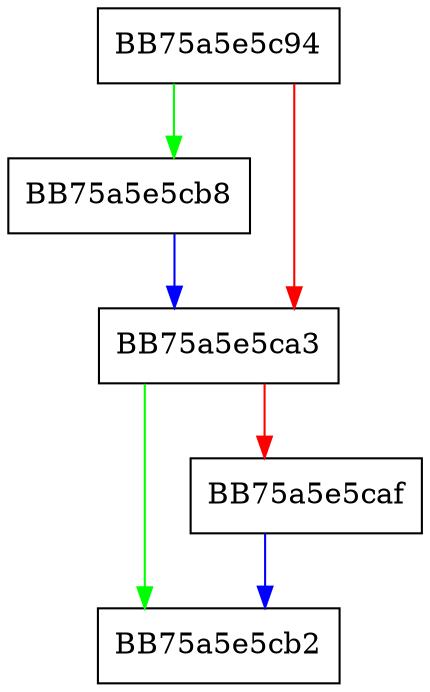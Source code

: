 digraph GetValue {
  node [shape="box"];
  graph [splines=ortho];
  BB75a5e5c94 -> BB75a5e5cb8 [color="green"];
  BB75a5e5c94 -> BB75a5e5ca3 [color="red"];
  BB75a5e5ca3 -> BB75a5e5cb2 [color="green"];
  BB75a5e5ca3 -> BB75a5e5caf [color="red"];
  BB75a5e5caf -> BB75a5e5cb2 [color="blue"];
  BB75a5e5cb8 -> BB75a5e5ca3 [color="blue"];
}